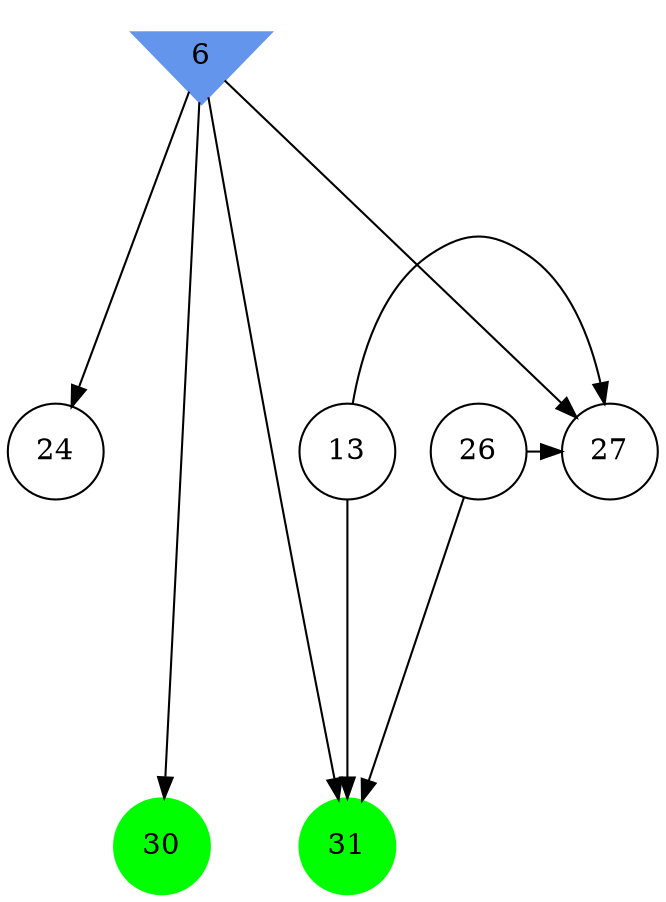 digraph brain {
	ranksep=2.0;
	6 [shape=invtriangle,style=filled,color=cornflowerblue];
	13 [shape=circle,color=black];
	24 [shape=circle,color=black];
	26 [shape=circle,color=black];
	27 [shape=circle,color=black];
	30 [shape=circle,style=filled,color=green];
	31 [shape=circle,style=filled,color=green];
	6	->	24;
	6	->	30;
	6	->	31;
	6	->	27;
	26	->	31;
	26	->	27;
	13	->	31;
	13	->	27;
	{ rank=same; 6; }
	{ rank=same; 13; 24; 26; 27; }
	{ rank=same; 30; 31; }
}
